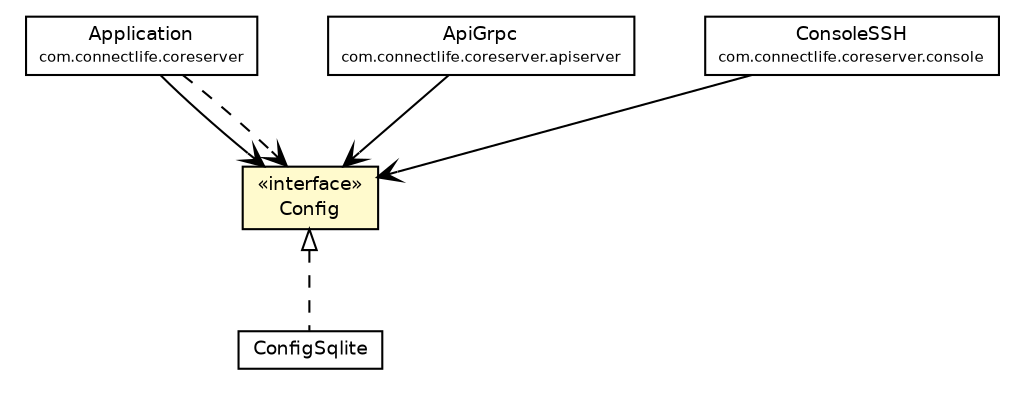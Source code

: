 #!/usr/local/bin/dot
#
# Class diagram 
# Generated by UMLGraph version 5.1 (http://www.umlgraph.org/)
#

digraph G {
	edge [fontname="Helvetica",fontsize=10,labelfontname="Helvetica",labelfontsize=10];
	node [fontname="Helvetica",fontsize=10,shape=plaintext];
	nodesep=0.25;
	ranksep=0.5;
	// com.connectlife.coreserver.Application
	c2095 [label=<<table title="com.connectlife.coreserver.Application" border="0" cellborder="1" cellspacing="0" cellpadding="2" port="p" href="../Application.html">
		<tr><td><table border="0" cellspacing="0" cellpadding="1">
<tr><td align="center" balign="center"> Application </td></tr>
<tr><td align="center" balign="center"><font point-size="7.0"> com.connectlife.coreserver </font></td></tr>
		</table></td></tr>
		</table>>, fontname="Helvetica", fontcolor="black", fontsize=9.0];
	// com.connectlife.coreserver.apiserver.ApiGrpc
	c2098 [label=<<table title="com.connectlife.coreserver.apiserver.ApiGrpc" border="0" cellborder="1" cellspacing="0" cellpadding="2" port="p" href="../apiserver/ApiGrpc.html">
		<tr><td><table border="0" cellspacing="0" cellpadding="1">
<tr><td align="center" balign="center"> ApiGrpc </td></tr>
<tr><td align="center" balign="center"><font point-size="7.0"> com.connectlife.coreserver.apiserver </font></td></tr>
		</table></td></tr>
		</table>>, fontname="Helvetica", fontcolor="black", fontsize=9.0];
	// com.connectlife.coreserver.console.ConsoleSSH
	c2114 [label=<<table title="com.connectlife.coreserver.console.ConsoleSSH" border="0" cellborder="1" cellspacing="0" cellpadding="2" port="p" href="../console/ConsoleSSH.html">
		<tr><td><table border="0" cellspacing="0" cellpadding="1">
<tr><td align="center" balign="center"> ConsoleSSH </td></tr>
<tr><td align="center" balign="center"><font point-size="7.0"> com.connectlife.coreserver.console </font></td></tr>
		</table></td></tr>
		</table>>, fontname="Helvetica", fontcolor="black", fontsize=9.0];
	// com.connectlife.coreserver.config.Config
	c2122 [label=<<table title="com.connectlife.coreserver.config.Config" border="0" cellborder="1" cellspacing="0" cellpadding="2" port="p" bgcolor="lemonChiffon" href="./Config.html">
		<tr><td><table border="0" cellspacing="0" cellpadding="1">
<tr><td align="center" balign="center"> &#171;interface&#187; </td></tr>
<tr><td align="center" balign="center"> Config </td></tr>
		</table></td></tr>
		</table>>, fontname="Helvetica", fontcolor="black", fontsize=9.0];
	// com.connectlife.coreserver.config.ConfigSqlite
	c2124 [label=<<table title="com.connectlife.coreserver.config.ConfigSqlite" border="0" cellborder="1" cellspacing="0" cellpadding="2" port="p" href="./ConfigSqlite.html">
		<tr><td><table border="0" cellspacing="0" cellpadding="1">
<tr><td align="center" balign="center"> ConfigSqlite </td></tr>
		</table></td></tr>
		</table>>, fontname="Helvetica", fontcolor="black", fontsize=9.0];
	//com.connectlife.coreserver.config.ConfigSqlite implements com.connectlife.coreserver.config.Config
	c2122:p -> c2124:p [dir=back,arrowtail=empty,style=dashed];
	// com.connectlife.coreserver.Application NAVASSOC com.connectlife.coreserver.config.Config
	c2095:p -> c2122:p [taillabel="", label="", headlabel="", fontname="Helvetica", fontcolor="black", fontsize=10.0, color="black", arrowhead=open];
	// com.connectlife.coreserver.apiserver.ApiGrpc NAVASSOC com.connectlife.coreserver.config.Config
	c2098:p -> c2122:p [taillabel="", label="", headlabel="", fontname="Helvetica", fontcolor="black", fontsize=10.0, color="black", arrowhead=open];
	// com.connectlife.coreserver.console.ConsoleSSH NAVASSOC com.connectlife.coreserver.config.Config
	c2114:p -> c2122:p [taillabel="", label="", headlabel="", fontname="Helvetica", fontcolor="black", fontsize=10.0, color="black", arrowhead=open];
	// com.connectlife.coreserver.Application DEPEND com.connectlife.coreserver.config.Config
	c2095:p -> c2122:p [taillabel="", label="", headlabel="", fontname="Helvetica", fontcolor="black", fontsize=10.0, color="black", arrowhead=open, style=dashed];
}

